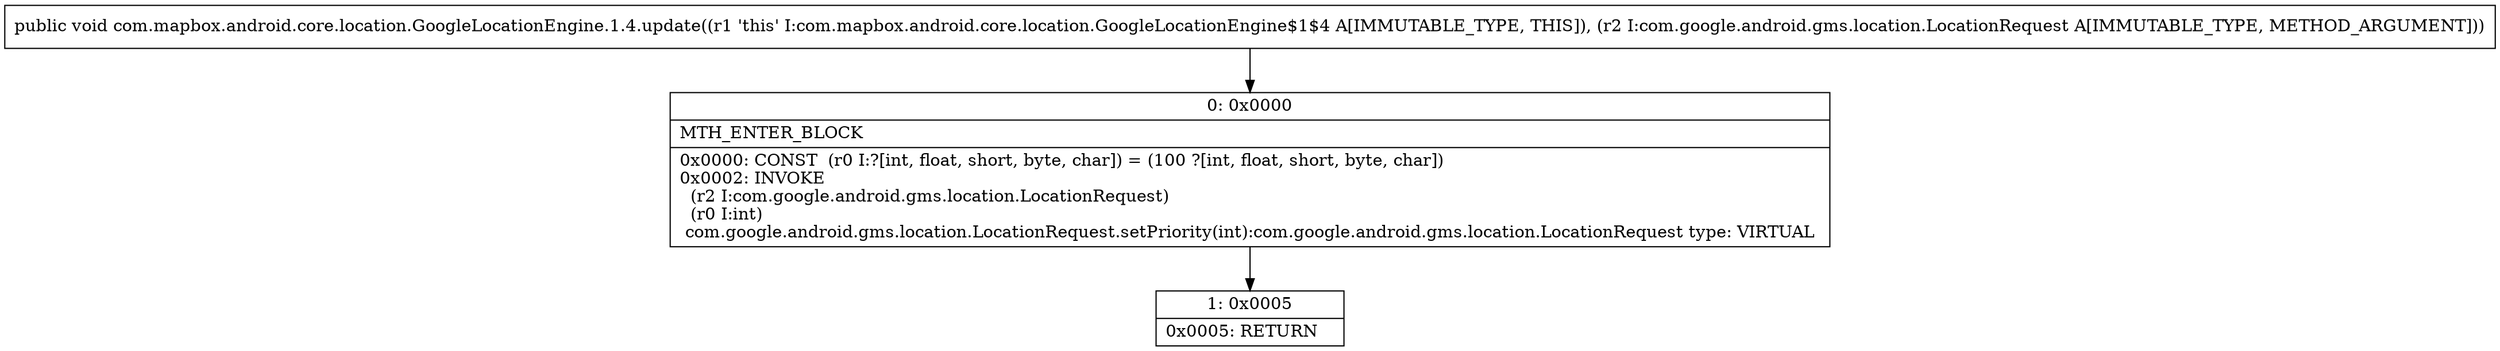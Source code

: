 digraph "CFG forcom.mapbox.android.core.location.GoogleLocationEngine.1.4.update(Lcom\/google\/android\/gms\/location\/LocationRequest;)V" {
Node_0 [shape=record,label="{0\:\ 0x0000|MTH_ENTER_BLOCK\l|0x0000: CONST  (r0 I:?[int, float, short, byte, char]) = (100 ?[int, float, short, byte, char]) \l0x0002: INVOKE  \l  (r2 I:com.google.android.gms.location.LocationRequest)\l  (r0 I:int)\l com.google.android.gms.location.LocationRequest.setPriority(int):com.google.android.gms.location.LocationRequest type: VIRTUAL \l}"];
Node_1 [shape=record,label="{1\:\ 0x0005|0x0005: RETURN   \l}"];
MethodNode[shape=record,label="{public void com.mapbox.android.core.location.GoogleLocationEngine.1.4.update((r1 'this' I:com.mapbox.android.core.location.GoogleLocationEngine$1$4 A[IMMUTABLE_TYPE, THIS]), (r2 I:com.google.android.gms.location.LocationRequest A[IMMUTABLE_TYPE, METHOD_ARGUMENT])) }"];
MethodNode -> Node_0;
Node_0 -> Node_1;
}

